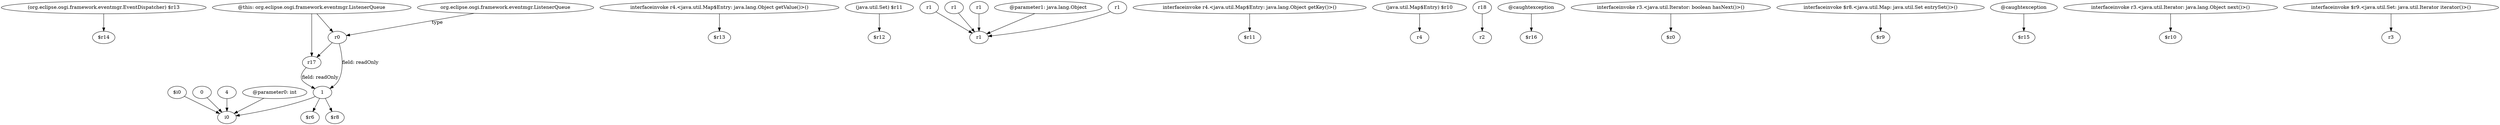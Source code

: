 digraph g {
0[label="(org.eclipse.osgi.framework.eventmgr.EventDispatcher) $r13"]
1[label="$r14"]
0->1[label=""]
2[label="1"]
3[label="$r6"]
2->3[label=""]
4[label="interfaceinvoke r4.<java.util.Map$Entry: java.lang.Object getValue()>()"]
5[label="$r13"]
4->5[label=""]
6[label="$r8"]
2->6[label=""]
7[label="org.eclipse.osgi.framework.eventmgr.ListenerQueue"]
8[label="r0"]
7->8[label="type"]
9[label="r17"]
9->2[label="field: readOnly"]
10[label="(java.util.Set) $r11"]
11[label="$r12"]
10->11[label=""]
12[label="@this: org.eclipse.osgi.framework.eventmgr.ListenerQueue"]
12->9[label=""]
8->9[label=""]
13[label="r1"]
14[label="r1"]
13->14[label=""]
15[label="interfaceinvoke r4.<java.util.Map$Entry: java.lang.Object getKey()>()"]
16[label="$r11"]
15->16[label=""]
17[label="(java.util.Map$Entry) $r10"]
18[label="r4"]
17->18[label=""]
19[label="$i0"]
20[label="i0"]
19->20[label=""]
21[label="r18"]
22[label="r2"]
21->22[label=""]
23[label="@caughtexception"]
24[label="$r16"]
23->24[label=""]
25[label="interfaceinvoke r3.<java.util.Iterator: boolean hasNext()>()"]
26[label="$z0"]
25->26[label=""]
27[label="r1"]
27->14[label=""]
28[label="interfaceinvoke $r8.<java.util.Map: java.util.Set entrySet()>()"]
29[label="$r9"]
28->29[label=""]
30[label="@caughtexception"]
31[label="$r15"]
30->31[label=""]
32[label="0"]
32->20[label=""]
33[label="interfaceinvoke r3.<java.util.Iterator: java.lang.Object next()>()"]
34[label="$r10"]
33->34[label=""]
12->8[label=""]
2->20[label=""]
8->2[label="field: readOnly"]
35[label="interfaceinvoke $r9.<java.util.Set: java.util.Iterator iterator()>()"]
36[label="r3"]
35->36[label=""]
37[label="r1"]
37->14[label=""]
38[label="4"]
38->20[label=""]
39[label="@parameter0: int"]
39->20[label=""]
40[label="@parameter1: java.lang.Object"]
40->14[label=""]
41[label="r1"]
41->14[label=""]
}
